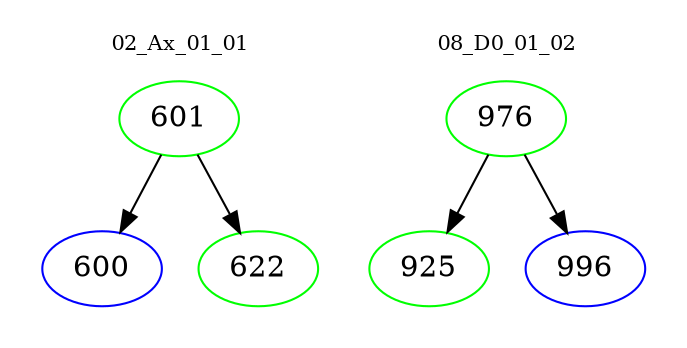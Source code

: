 digraph{
subgraph cluster_0 {
color = white
label = "02_Ax_01_01";
fontsize=10;
T0_601 [label="601", color="green"]
T0_601 -> T0_600 [color="black"]
T0_600 [label="600", color="blue"]
T0_601 -> T0_622 [color="black"]
T0_622 [label="622", color="green"]
}
subgraph cluster_1 {
color = white
label = "08_D0_01_02";
fontsize=10;
T1_976 [label="976", color="green"]
T1_976 -> T1_925 [color="black"]
T1_925 [label="925", color="green"]
T1_976 -> T1_996 [color="black"]
T1_996 [label="996", color="blue"]
}
}

